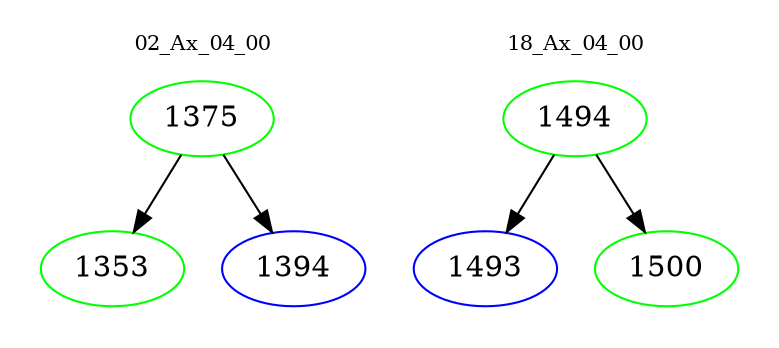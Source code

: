 digraph{
subgraph cluster_0 {
color = white
label = "02_Ax_04_00";
fontsize=10;
T0_1375 [label="1375", color="green"]
T0_1375 -> T0_1353 [color="black"]
T0_1353 [label="1353", color="green"]
T0_1375 -> T0_1394 [color="black"]
T0_1394 [label="1394", color="blue"]
}
subgraph cluster_1 {
color = white
label = "18_Ax_04_00";
fontsize=10;
T1_1494 [label="1494", color="green"]
T1_1494 -> T1_1493 [color="black"]
T1_1493 [label="1493", color="blue"]
T1_1494 -> T1_1500 [color="black"]
T1_1500 [label="1500", color="green"]
}
}
